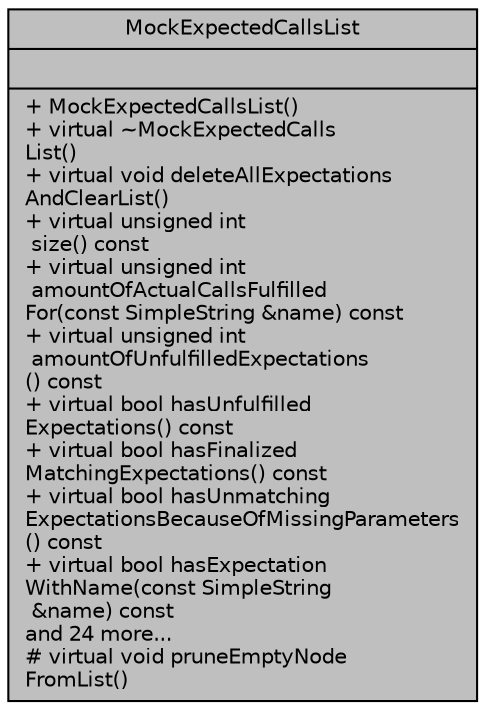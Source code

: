 digraph "MockExpectedCallsList"
{
 // LATEX_PDF_SIZE
  edge [fontname="Helvetica",fontsize="10",labelfontname="Helvetica",labelfontsize="10"];
  node [fontname="Helvetica",fontsize="10",shape=record];
  Node1 [label="{MockExpectedCallsList\n||+  MockExpectedCallsList()\l+ virtual ~MockExpectedCalls\lList()\l+ virtual void deleteAllExpectations\lAndClearList()\l+ virtual unsigned int\l size() const\l+ virtual unsigned int\l amountOfActualCallsFulfilled\lFor(const SimpleString &name) const\l+ virtual unsigned int\l amountOfUnfulfilledExpectations\l() const\l+ virtual bool hasUnfulfilled\lExpectations() const\l+ virtual bool hasFinalized\lMatchingExpectations() const\l+ virtual bool hasUnmatching\lExpectationsBecauseOfMissingParameters\l() const\l+ virtual bool hasExpectation\lWithName(const SimpleString\l &name) const\land 24 more...\l# virtual void pruneEmptyNode\lFromList()\l}",height=0.2,width=0.4,color="black", fillcolor="grey75", style="filled", fontcolor="black",tooltip=" "];
}
